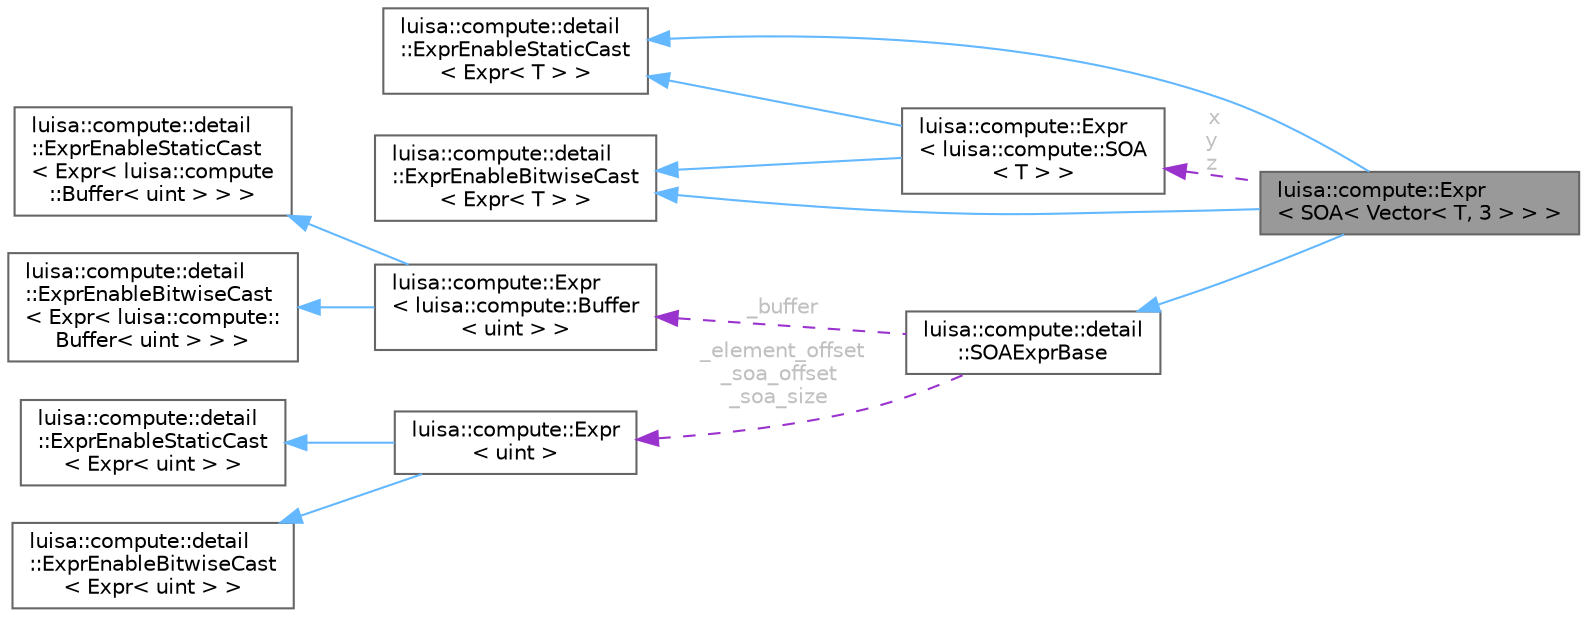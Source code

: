 digraph "luisa::compute::Expr&lt; SOA&lt; Vector&lt; T, 3 &gt; &gt; &gt;"
{
 // LATEX_PDF_SIZE
  bgcolor="transparent";
  edge [fontname=Helvetica,fontsize=10,labelfontname=Helvetica,labelfontsize=10];
  node [fontname=Helvetica,fontsize=10,shape=box,height=0.2,width=0.4];
  rankdir="LR";
  Node1 [id="Node000001",label="luisa::compute::Expr\l\< SOA\< Vector\< T, 3 \> \> \>",height=0.2,width=0.4,color="gray40", fillcolor="grey60", style="filled", fontcolor="black",tooltip=" "];
  Node2 -> Node1 [id="edge1_Node000001_Node000002",dir="back",color="steelblue1",style="solid",tooltip=" "];
  Node2 [id="Node000002",label="luisa::compute::detail\l::ExprEnableStaticCast\l\< Expr\< T \> \>",height=0.2,width=0.4,color="gray40", fillcolor="white", style="filled",URL="$structluisa_1_1compute_1_1detail_1_1_expr_enable_static_cast.html",tooltip=" "];
  Node3 -> Node1 [id="edge2_Node000001_Node000003",dir="back",color="steelblue1",style="solid",tooltip=" "];
  Node3 [id="Node000003",label="luisa::compute::detail\l::ExprEnableBitwiseCast\l\< Expr\< T \> \>",height=0.2,width=0.4,color="gray40", fillcolor="white", style="filled",URL="$structluisa_1_1compute_1_1detail_1_1_expr_enable_bitwise_cast.html",tooltip=" "];
  Node4 -> Node1 [id="edge3_Node000001_Node000004",dir="back",color="steelblue1",style="solid",tooltip=" "];
  Node4 [id="Node000004",label="luisa::compute::detail\l::SOAExprBase",height=0.2,width=0.4,color="gray40", fillcolor="white", style="filled",URL="$structluisa_1_1compute_1_1detail_1_1_s_o_a_expr_base.html",tooltip=" "];
  Node5 -> Node4 [id="edge4_Node000004_Node000005",dir="back",color="darkorchid3",style="dashed",tooltip=" ",label=" _buffer",fontcolor="grey" ];
  Node5 [id="Node000005",label="luisa::compute::Expr\l\< luisa::compute::Buffer\l\< uint \> \>",height=0.2,width=0.4,color="gray40", fillcolor="white", style="filled",URL="$structluisa_1_1compute_1_1_expr.html",tooltip=" "];
  Node6 -> Node5 [id="edge5_Node000005_Node000006",dir="back",color="steelblue1",style="solid",tooltip=" "];
  Node6 [id="Node000006",label="luisa::compute::detail\l::ExprEnableStaticCast\l\< Expr\< luisa::compute\l::Buffer\< uint \> \> \>",height=0.2,width=0.4,color="gray40", fillcolor="white", style="filled",URL="$structluisa_1_1compute_1_1detail_1_1_expr_enable_static_cast.html",tooltip=" "];
  Node7 -> Node5 [id="edge6_Node000005_Node000007",dir="back",color="steelblue1",style="solid",tooltip=" "];
  Node7 [id="Node000007",label="luisa::compute::detail\l::ExprEnableBitwiseCast\l\< Expr\< luisa::compute::\lBuffer\< uint \> \> \>",height=0.2,width=0.4,color="gray40", fillcolor="white", style="filled",URL="$structluisa_1_1compute_1_1detail_1_1_expr_enable_bitwise_cast.html",tooltip=" "];
  Node8 -> Node4 [id="edge7_Node000004_Node000008",dir="back",color="darkorchid3",style="dashed",tooltip=" ",label=" _element_offset\n_soa_offset\n_soa_size",fontcolor="grey" ];
  Node8 [id="Node000008",label="luisa::compute::Expr\l\< uint \>",height=0.2,width=0.4,color="gray40", fillcolor="white", style="filled",URL="$structluisa_1_1compute_1_1_expr.html",tooltip=" "];
  Node9 -> Node8 [id="edge8_Node000008_Node000009",dir="back",color="steelblue1",style="solid",tooltip=" "];
  Node9 [id="Node000009",label="luisa::compute::detail\l::ExprEnableStaticCast\l\< Expr\< uint \> \>",height=0.2,width=0.4,color="gray40", fillcolor="white", style="filled",URL="$structluisa_1_1compute_1_1detail_1_1_expr_enable_static_cast.html",tooltip=" "];
  Node10 -> Node8 [id="edge9_Node000008_Node000010",dir="back",color="steelblue1",style="solid",tooltip=" "];
  Node10 [id="Node000010",label="luisa::compute::detail\l::ExprEnableBitwiseCast\l\< Expr\< uint \> \>",height=0.2,width=0.4,color="gray40", fillcolor="white", style="filled",URL="$structluisa_1_1compute_1_1detail_1_1_expr_enable_bitwise_cast.html",tooltip=" "];
  Node11 -> Node1 [id="edge10_Node000001_Node000011",dir="back",color="darkorchid3",style="dashed",tooltip=" ",label=" x\ny\nz",fontcolor="grey" ];
  Node11 [id="Node000011",label="luisa::compute::Expr\l\< luisa::compute::SOA\l\< T \> \>",height=0.2,width=0.4,color="gray40", fillcolor="white", style="filled",URL="$structluisa_1_1compute_1_1_expr.html",tooltip=" "];
  Node2 -> Node11 [id="edge11_Node000011_Node000002",dir="back",color="steelblue1",style="solid",tooltip=" "];
  Node3 -> Node11 [id="edge12_Node000011_Node000003",dir="back",color="steelblue1",style="solid",tooltip=" "];
}

